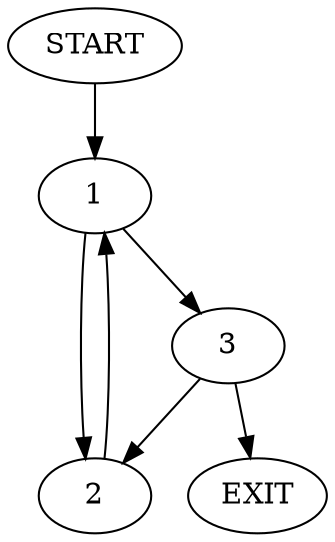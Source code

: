 digraph {
0 [label="START"];
1;
2;
3;
4 [label="EXIT"];
0 -> 1;
1 -> 2;
1 -> 3;
3 -> 2;
2 -> 1;
3 -> 4;
}